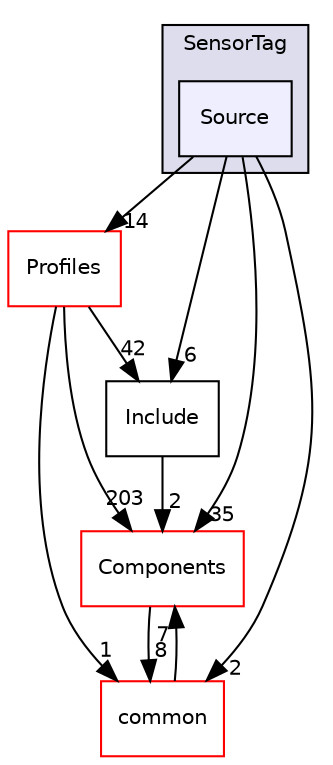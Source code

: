 digraph "C:/Work.git/ble/BLE-CC254x-1.4.0/Projects/ble/SensorTag/Source" {
  compound=true
  node [ fontsize="10", fontname="Helvetica"];
  edge [ labelfontsize="10", labelfontname="Helvetica"];
  subgraph clusterdir_4815af584c53127faeef130548066ffe {
    graph [ bgcolor="#ddddee", pencolor="black", label="SensorTag" fontname="Helvetica", fontsize="10", URL="dir_4815af584c53127faeef130548066ffe.html"]
  dir_8003c3ee8eb8fd53f9379ebdaf786993 [shape=box, label="Source", style="filled", fillcolor="#eeeeff", pencolor="black", URL="dir_8003c3ee8eb8fd53f9379ebdaf786993.html"];
  }
  dir_7a2b63247ca617f0e1ef727740be8a23 [shape=box label="Components" fillcolor="white" style="filled" color="red" URL="dir_7a2b63247ca617f0e1ef727740be8a23.html"];
  dir_bbf25acfb389de4a0b62fe1493a77c04 [shape=box label="Profiles" fillcolor="white" style="filled" color="red" URL="dir_bbf25acfb389de4a0b62fe1493a77c04.html"];
  dir_75d9d4b6f44aa532429bfdb05dd9374d [shape=box label="common" fillcolor="white" style="filled" color="red" URL="dir_75d9d4b6f44aa532429bfdb05dd9374d.html"];
  dir_c92cc19f0c851bfd7369f25eb8781a13 [shape=box label="Include" URL="dir_c92cc19f0c851bfd7369f25eb8781a13.html"];
  dir_7a2b63247ca617f0e1ef727740be8a23->dir_75d9d4b6f44aa532429bfdb05dd9374d [headlabel="8", labeldistance=1.5 headhref="dir_000001_000049.html"];
  dir_8003c3ee8eb8fd53f9379ebdaf786993->dir_7a2b63247ca617f0e1ef727740be8a23 [headlabel="35", labeldistance=1.5 headhref="dir_000101_000001.html"];
  dir_8003c3ee8eb8fd53f9379ebdaf786993->dir_bbf25acfb389de4a0b62fe1493a77c04 [headlabel="14", labeldistance=1.5 headhref="dir_000101_000078.html"];
  dir_8003c3ee8eb8fd53f9379ebdaf786993->dir_75d9d4b6f44aa532429bfdb05dd9374d [headlabel="2", labeldistance=1.5 headhref="dir_000101_000049.html"];
  dir_8003c3ee8eb8fd53f9379ebdaf786993->dir_c92cc19f0c851bfd7369f25eb8781a13 [headlabel="6", labeldistance=1.5 headhref="dir_000101_000069.html"];
  dir_bbf25acfb389de4a0b62fe1493a77c04->dir_7a2b63247ca617f0e1ef727740be8a23 [headlabel="203", labeldistance=1.5 headhref="dir_000078_000001.html"];
  dir_bbf25acfb389de4a0b62fe1493a77c04->dir_75d9d4b6f44aa532429bfdb05dd9374d [headlabel="1", labeldistance=1.5 headhref="dir_000078_000049.html"];
  dir_bbf25acfb389de4a0b62fe1493a77c04->dir_c92cc19f0c851bfd7369f25eb8781a13 [headlabel="42", labeldistance=1.5 headhref="dir_000078_000069.html"];
  dir_75d9d4b6f44aa532429bfdb05dd9374d->dir_7a2b63247ca617f0e1ef727740be8a23 [headlabel="7", labeldistance=1.5 headhref="dir_000049_000001.html"];
  dir_c92cc19f0c851bfd7369f25eb8781a13->dir_7a2b63247ca617f0e1ef727740be8a23 [headlabel="2", labeldistance=1.5 headhref="dir_000069_000001.html"];
}

